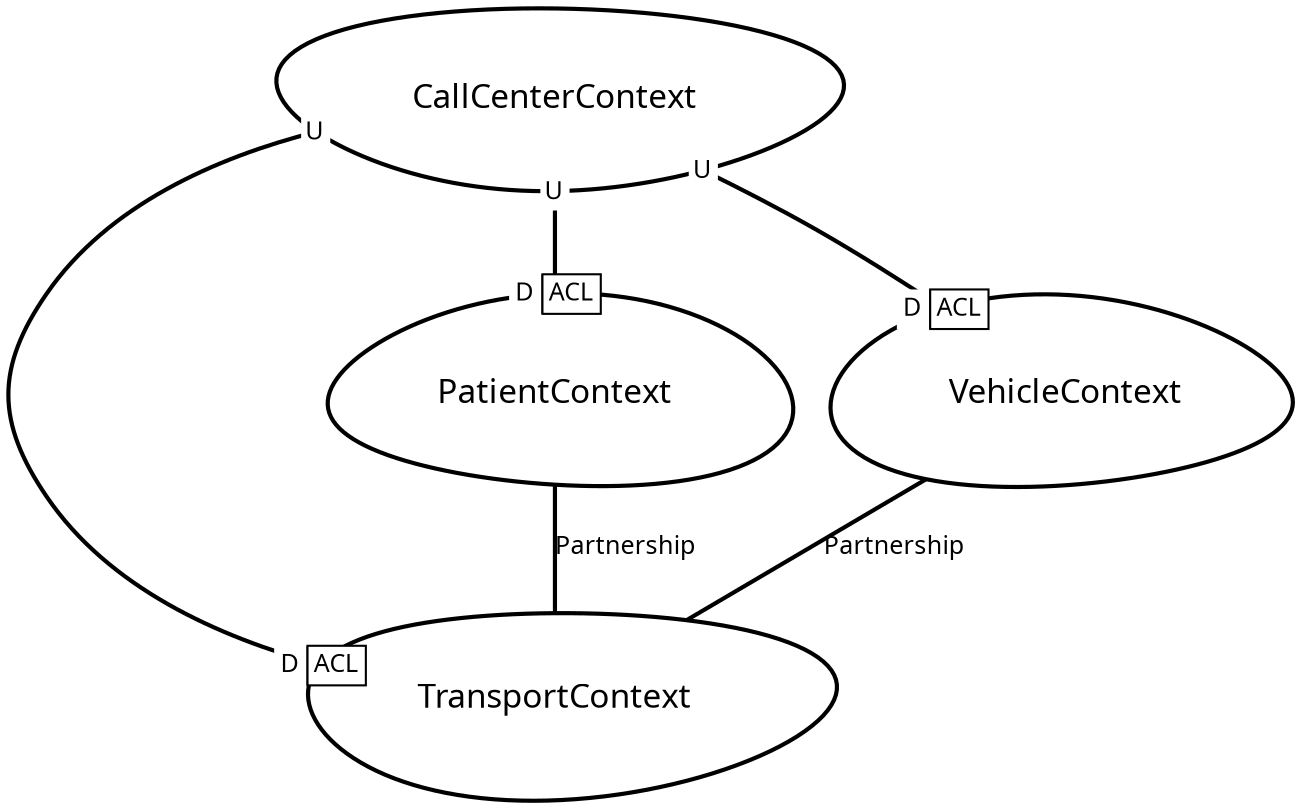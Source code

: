 digraph "ContextMapGraph" {
graph ["imagepath"="/tmp/GraphvizJava"]
"CallCenterContext" ["margin"="0.3","orientation"="174","shape"="egg","fontsize"="16","style"="bold","label"="CallCenterContext\n","fontname"="sans-serif"]
"TransportContext" ["margin"="0.3","orientation"="50","shape"="egg","fontsize"="16","style"="bold","label"="TransportContext\n","fontname"="sans-serif"]
"PatientContext" ["margin"="0.3","orientation"="110","shape"="egg","fontsize"="16","style"="bold","label"="PatientContext\n","fontname"="sans-serif"]
"VehicleContext" ["margin"="0.3","orientation"="254","shape"="egg","fontsize"="16","style"="bold","label"="VehicleContext\n","fontname"="sans-serif"]
"CallCenterContext" -> "TransportContext" ["headlabel"=<<table cellspacing="0" cellborder="1" border="0">
<tr><td bgcolor="white" sides="r">D</td><td sides="trbl" bgcolor="white"><font>ACL</font></td></tr>
</table>>,"labeldistance"="0","fontsize"="12","taillabel"=<<table cellspacing="0" cellborder="0" border="0">
<tr><td bgcolor="white">U</td></tr>
</table>>,"style"="bold","label"="                                        ","dir"="none","fontname"="sans-serif"]
"CallCenterContext" -> "PatientContext" ["headlabel"=<<table cellspacing="0" cellborder="1" border="0">
<tr><td bgcolor="white" sides="r">D</td><td sides="trbl" bgcolor="white"><font>ACL</font></td></tr>
</table>>,"labeldistance"="0","fontsize"="12","taillabel"=<<table cellspacing="0" cellborder="0" border="0">
<tr><td bgcolor="white">U</td></tr>
</table>>,"style"="bold","label"="                                        ","dir"="none","fontname"="sans-serif"]
"CallCenterContext" -> "VehicleContext" ["headlabel"=<<table cellspacing="0" cellborder="1" border="0">
<tr><td bgcolor="white" sides="r">D</td><td sides="trbl" bgcolor="white"><font>ACL</font></td></tr>
</table>>,"labeldistance"="0","fontsize"="12","taillabel"=<<table cellspacing="0" cellborder="0" border="0">
<tr><td bgcolor="white">U</td></tr>
</table>>,"style"="bold","label"="                                        ","dir"="none","fontname"="sans-serif"]
"PatientContext" -> "TransportContext" ["fontsize"="12","style"="bold","label"="Partnership","dir"="none","fontname"="sans-serif"]
"VehicleContext" -> "TransportContext" ["fontsize"="12","style"="bold","label"="Partnership","dir"="none","fontname"="sans-serif"]
}